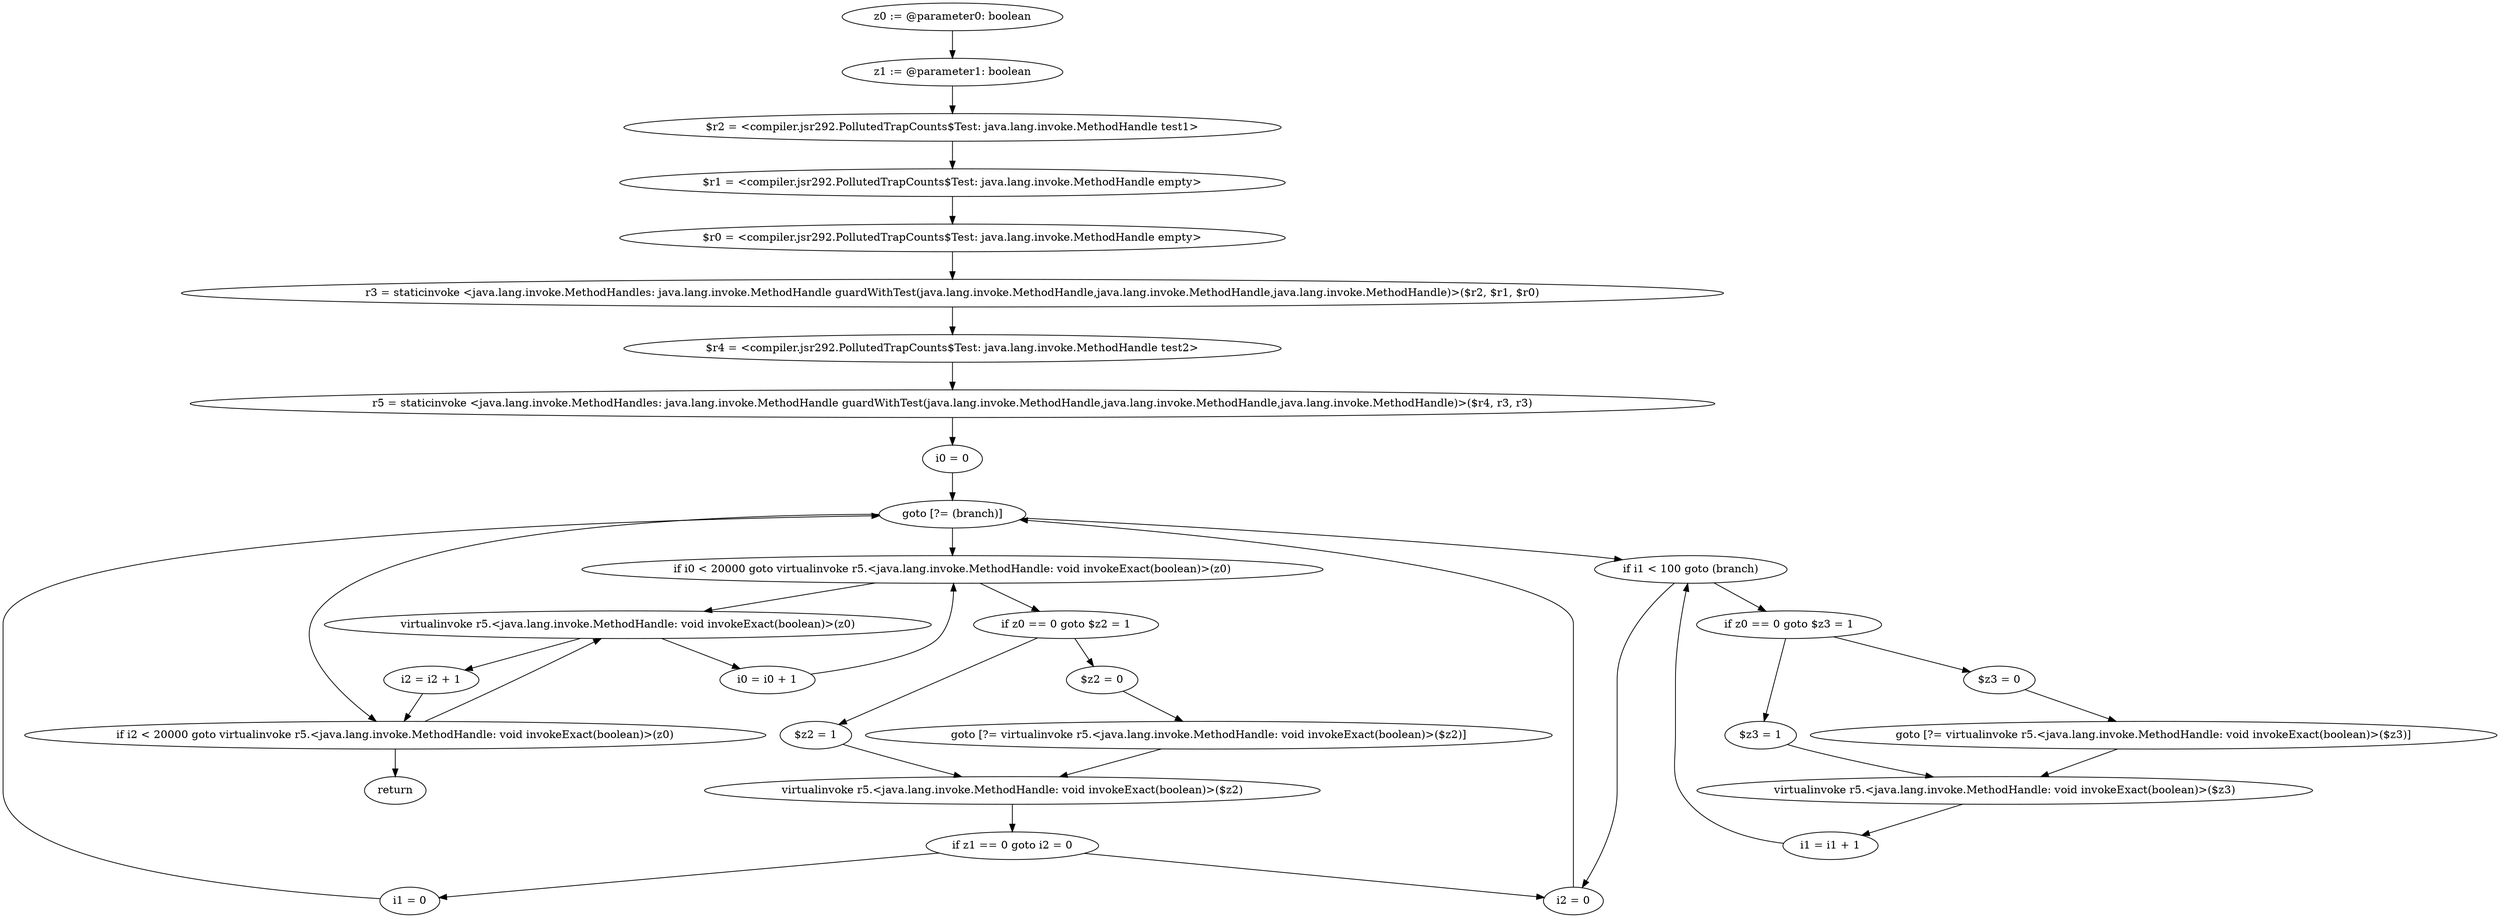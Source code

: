 digraph "unitGraph" {
    "z0 := @parameter0: boolean"
    "z1 := @parameter1: boolean"
    "$r2 = <compiler.jsr292.PollutedTrapCounts$Test: java.lang.invoke.MethodHandle test1>"
    "$r1 = <compiler.jsr292.PollutedTrapCounts$Test: java.lang.invoke.MethodHandle empty>"
    "$r0 = <compiler.jsr292.PollutedTrapCounts$Test: java.lang.invoke.MethodHandle empty>"
    "r3 = staticinvoke <java.lang.invoke.MethodHandles: java.lang.invoke.MethodHandle guardWithTest(java.lang.invoke.MethodHandle,java.lang.invoke.MethodHandle,java.lang.invoke.MethodHandle)>($r2, $r1, $r0)"
    "$r4 = <compiler.jsr292.PollutedTrapCounts$Test: java.lang.invoke.MethodHandle test2>"
    "r5 = staticinvoke <java.lang.invoke.MethodHandles: java.lang.invoke.MethodHandle guardWithTest(java.lang.invoke.MethodHandle,java.lang.invoke.MethodHandle,java.lang.invoke.MethodHandle)>($r4, r3, r3)"
    "i0 = 0"
    "goto [?= (branch)]"
    "virtualinvoke r5.<java.lang.invoke.MethodHandle: void invokeExact(boolean)>(z0)"
    "i0 = i0 + 1"
    "if i0 < 20000 goto virtualinvoke r5.<java.lang.invoke.MethodHandle: void invokeExact(boolean)>(z0)"
    "if z0 == 0 goto $z2 = 1"
    "$z2 = 0"
    "goto [?= virtualinvoke r5.<java.lang.invoke.MethodHandle: void invokeExact(boolean)>($z2)]"
    "$z2 = 1"
    "virtualinvoke r5.<java.lang.invoke.MethodHandle: void invokeExact(boolean)>($z2)"
    "if z1 == 0 goto i2 = 0"
    "i1 = 0"
    "if z0 == 0 goto $z3 = 1"
    "$z3 = 0"
    "goto [?= virtualinvoke r5.<java.lang.invoke.MethodHandle: void invokeExact(boolean)>($z3)]"
    "$z3 = 1"
    "virtualinvoke r5.<java.lang.invoke.MethodHandle: void invokeExact(boolean)>($z3)"
    "i1 = i1 + 1"
    "if i1 < 100 goto (branch)"
    "i2 = 0"
    "i2 = i2 + 1"
    "if i2 < 20000 goto virtualinvoke r5.<java.lang.invoke.MethodHandle: void invokeExact(boolean)>(z0)"
    "return"
    "z0 := @parameter0: boolean"->"z1 := @parameter1: boolean";
    "z1 := @parameter1: boolean"->"$r2 = <compiler.jsr292.PollutedTrapCounts$Test: java.lang.invoke.MethodHandle test1>";
    "$r2 = <compiler.jsr292.PollutedTrapCounts$Test: java.lang.invoke.MethodHandle test1>"->"$r1 = <compiler.jsr292.PollutedTrapCounts$Test: java.lang.invoke.MethodHandle empty>";
    "$r1 = <compiler.jsr292.PollutedTrapCounts$Test: java.lang.invoke.MethodHandle empty>"->"$r0 = <compiler.jsr292.PollutedTrapCounts$Test: java.lang.invoke.MethodHandle empty>";
    "$r0 = <compiler.jsr292.PollutedTrapCounts$Test: java.lang.invoke.MethodHandle empty>"->"r3 = staticinvoke <java.lang.invoke.MethodHandles: java.lang.invoke.MethodHandle guardWithTest(java.lang.invoke.MethodHandle,java.lang.invoke.MethodHandle,java.lang.invoke.MethodHandle)>($r2, $r1, $r0)";
    "r3 = staticinvoke <java.lang.invoke.MethodHandles: java.lang.invoke.MethodHandle guardWithTest(java.lang.invoke.MethodHandle,java.lang.invoke.MethodHandle,java.lang.invoke.MethodHandle)>($r2, $r1, $r0)"->"$r4 = <compiler.jsr292.PollutedTrapCounts$Test: java.lang.invoke.MethodHandle test2>";
    "$r4 = <compiler.jsr292.PollutedTrapCounts$Test: java.lang.invoke.MethodHandle test2>"->"r5 = staticinvoke <java.lang.invoke.MethodHandles: java.lang.invoke.MethodHandle guardWithTest(java.lang.invoke.MethodHandle,java.lang.invoke.MethodHandle,java.lang.invoke.MethodHandle)>($r4, r3, r3)";
    "r5 = staticinvoke <java.lang.invoke.MethodHandles: java.lang.invoke.MethodHandle guardWithTest(java.lang.invoke.MethodHandle,java.lang.invoke.MethodHandle,java.lang.invoke.MethodHandle)>($r4, r3, r3)"->"i0 = 0";
    "i0 = 0"->"goto [?= (branch)]";
    "goto [?= (branch)]"->"if i0 < 20000 goto virtualinvoke r5.<java.lang.invoke.MethodHandle: void invokeExact(boolean)>(z0)";
    "virtualinvoke r5.<java.lang.invoke.MethodHandle: void invokeExact(boolean)>(z0)"->"i0 = i0 + 1";
    "i0 = i0 + 1"->"if i0 < 20000 goto virtualinvoke r5.<java.lang.invoke.MethodHandle: void invokeExact(boolean)>(z0)";
    "if i0 < 20000 goto virtualinvoke r5.<java.lang.invoke.MethodHandle: void invokeExact(boolean)>(z0)"->"if z0 == 0 goto $z2 = 1";
    "if i0 < 20000 goto virtualinvoke r5.<java.lang.invoke.MethodHandle: void invokeExact(boolean)>(z0)"->"virtualinvoke r5.<java.lang.invoke.MethodHandle: void invokeExact(boolean)>(z0)";
    "if z0 == 0 goto $z2 = 1"->"$z2 = 0";
    "if z0 == 0 goto $z2 = 1"->"$z2 = 1";
    "$z2 = 0"->"goto [?= virtualinvoke r5.<java.lang.invoke.MethodHandle: void invokeExact(boolean)>($z2)]";
    "goto [?= virtualinvoke r5.<java.lang.invoke.MethodHandle: void invokeExact(boolean)>($z2)]"->"virtualinvoke r5.<java.lang.invoke.MethodHandle: void invokeExact(boolean)>($z2)";
    "$z2 = 1"->"virtualinvoke r5.<java.lang.invoke.MethodHandle: void invokeExact(boolean)>($z2)";
    "virtualinvoke r5.<java.lang.invoke.MethodHandle: void invokeExact(boolean)>($z2)"->"if z1 == 0 goto i2 = 0";
    "if z1 == 0 goto i2 = 0"->"i1 = 0";
    "if z1 == 0 goto i2 = 0"->"i2 = 0";
    "i1 = 0"->"goto [?= (branch)]";
    "goto [?= (branch)]"->"if i1 < 100 goto (branch)";
    "if z0 == 0 goto $z3 = 1"->"$z3 = 0";
    "if z0 == 0 goto $z3 = 1"->"$z3 = 1";
    "$z3 = 0"->"goto [?= virtualinvoke r5.<java.lang.invoke.MethodHandle: void invokeExact(boolean)>($z3)]";
    "goto [?= virtualinvoke r5.<java.lang.invoke.MethodHandle: void invokeExact(boolean)>($z3)]"->"virtualinvoke r5.<java.lang.invoke.MethodHandle: void invokeExact(boolean)>($z3)";
    "$z3 = 1"->"virtualinvoke r5.<java.lang.invoke.MethodHandle: void invokeExact(boolean)>($z3)";
    "virtualinvoke r5.<java.lang.invoke.MethodHandle: void invokeExact(boolean)>($z3)"->"i1 = i1 + 1";
    "i1 = i1 + 1"->"if i1 < 100 goto (branch)";
    "if i1 < 100 goto (branch)"->"i2 = 0";
    "if i1 < 100 goto (branch)"->"if z0 == 0 goto $z3 = 1";
    "i2 = 0"->"goto [?= (branch)]";
    "goto [?= (branch)]"->"if i2 < 20000 goto virtualinvoke r5.<java.lang.invoke.MethodHandle: void invokeExact(boolean)>(z0)";
    "virtualinvoke r5.<java.lang.invoke.MethodHandle: void invokeExact(boolean)>(z0)"->"i2 = i2 + 1";
    "i2 = i2 + 1"->"if i2 < 20000 goto virtualinvoke r5.<java.lang.invoke.MethodHandle: void invokeExact(boolean)>(z0)";
    "if i2 < 20000 goto virtualinvoke r5.<java.lang.invoke.MethodHandle: void invokeExact(boolean)>(z0)"->"return";
    "if i2 < 20000 goto virtualinvoke r5.<java.lang.invoke.MethodHandle: void invokeExact(boolean)>(z0)"->"virtualinvoke r5.<java.lang.invoke.MethodHandle: void invokeExact(boolean)>(z0)";
}
